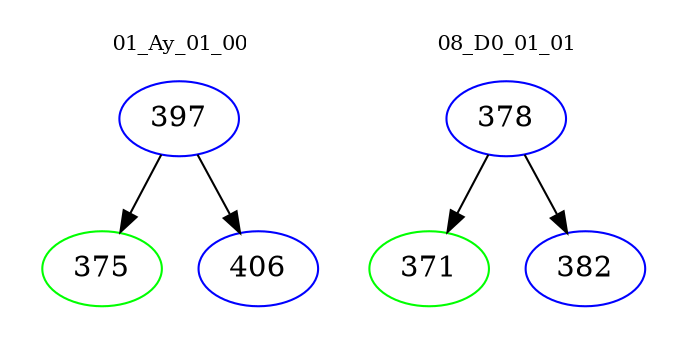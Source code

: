 digraph{
subgraph cluster_0 {
color = white
label = "01_Ay_01_00";
fontsize=10;
T0_397 [label="397", color="blue"]
T0_397 -> T0_375 [color="black"]
T0_375 [label="375", color="green"]
T0_397 -> T0_406 [color="black"]
T0_406 [label="406", color="blue"]
}
subgraph cluster_1 {
color = white
label = "08_D0_01_01";
fontsize=10;
T1_378 [label="378", color="blue"]
T1_378 -> T1_371 [color="black"]
T1_371 [label="371", color="green"]
T1_378 -> T1_382 [color="black"]
T1_382 [label="382", color="blue"]
}
}

